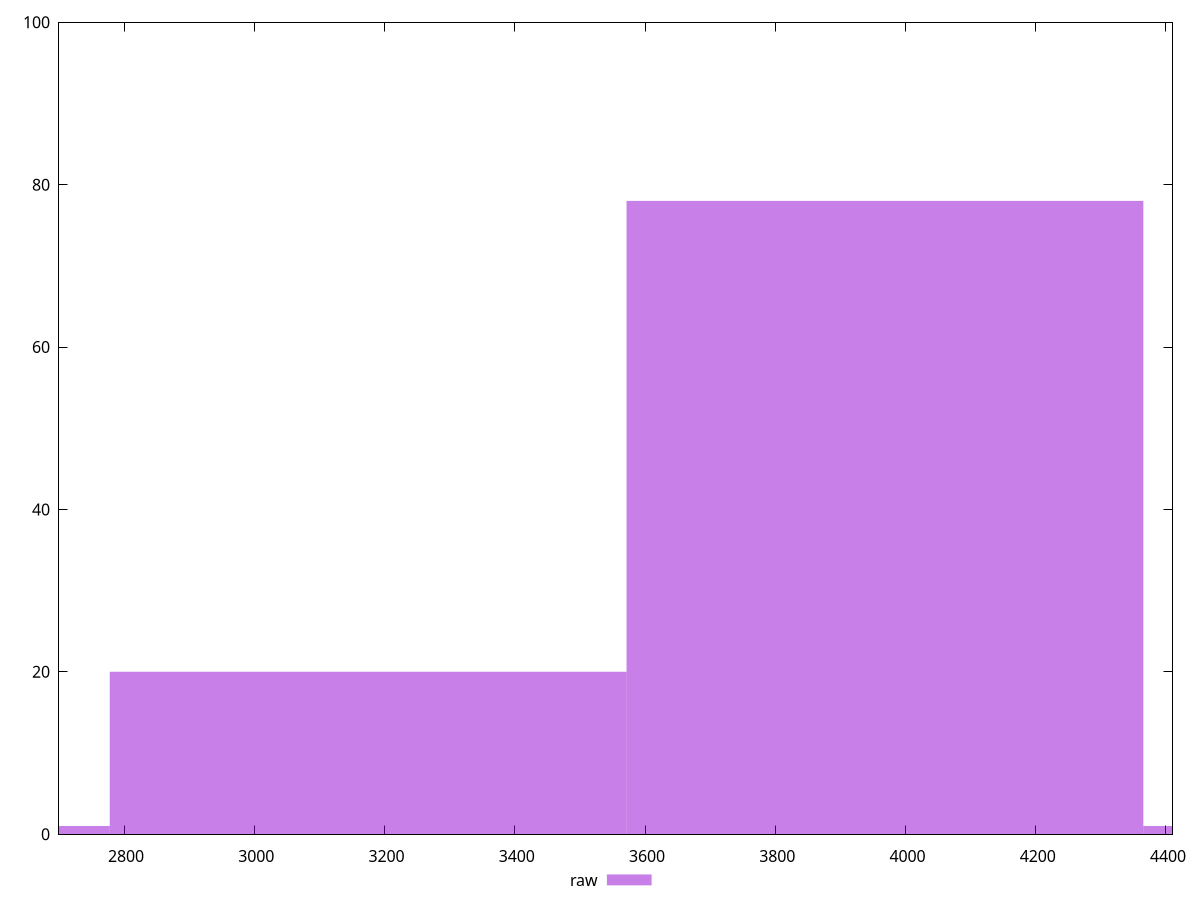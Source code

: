 reset

$raw <<EOF
2381.03793022376 1
3174.717240298347 20
3968.3965503729337 78
4762.07586044752 1
EOF

set key outside below
set boxwidth 793.6793100745867
set xrange [2700:4410]
set yrange [0:100]
set trange [0:100]
set style fill transparent solid 0.5 noborder
set terminal svg size 640, 490 enhanced background rgb 'white'
set output "report/report_00029_2021-02-24T13-36-40.390Z/unused-javascript/samples/astro/raw/histogram.svg"

plot $raw title "raw" with boxes

reset
